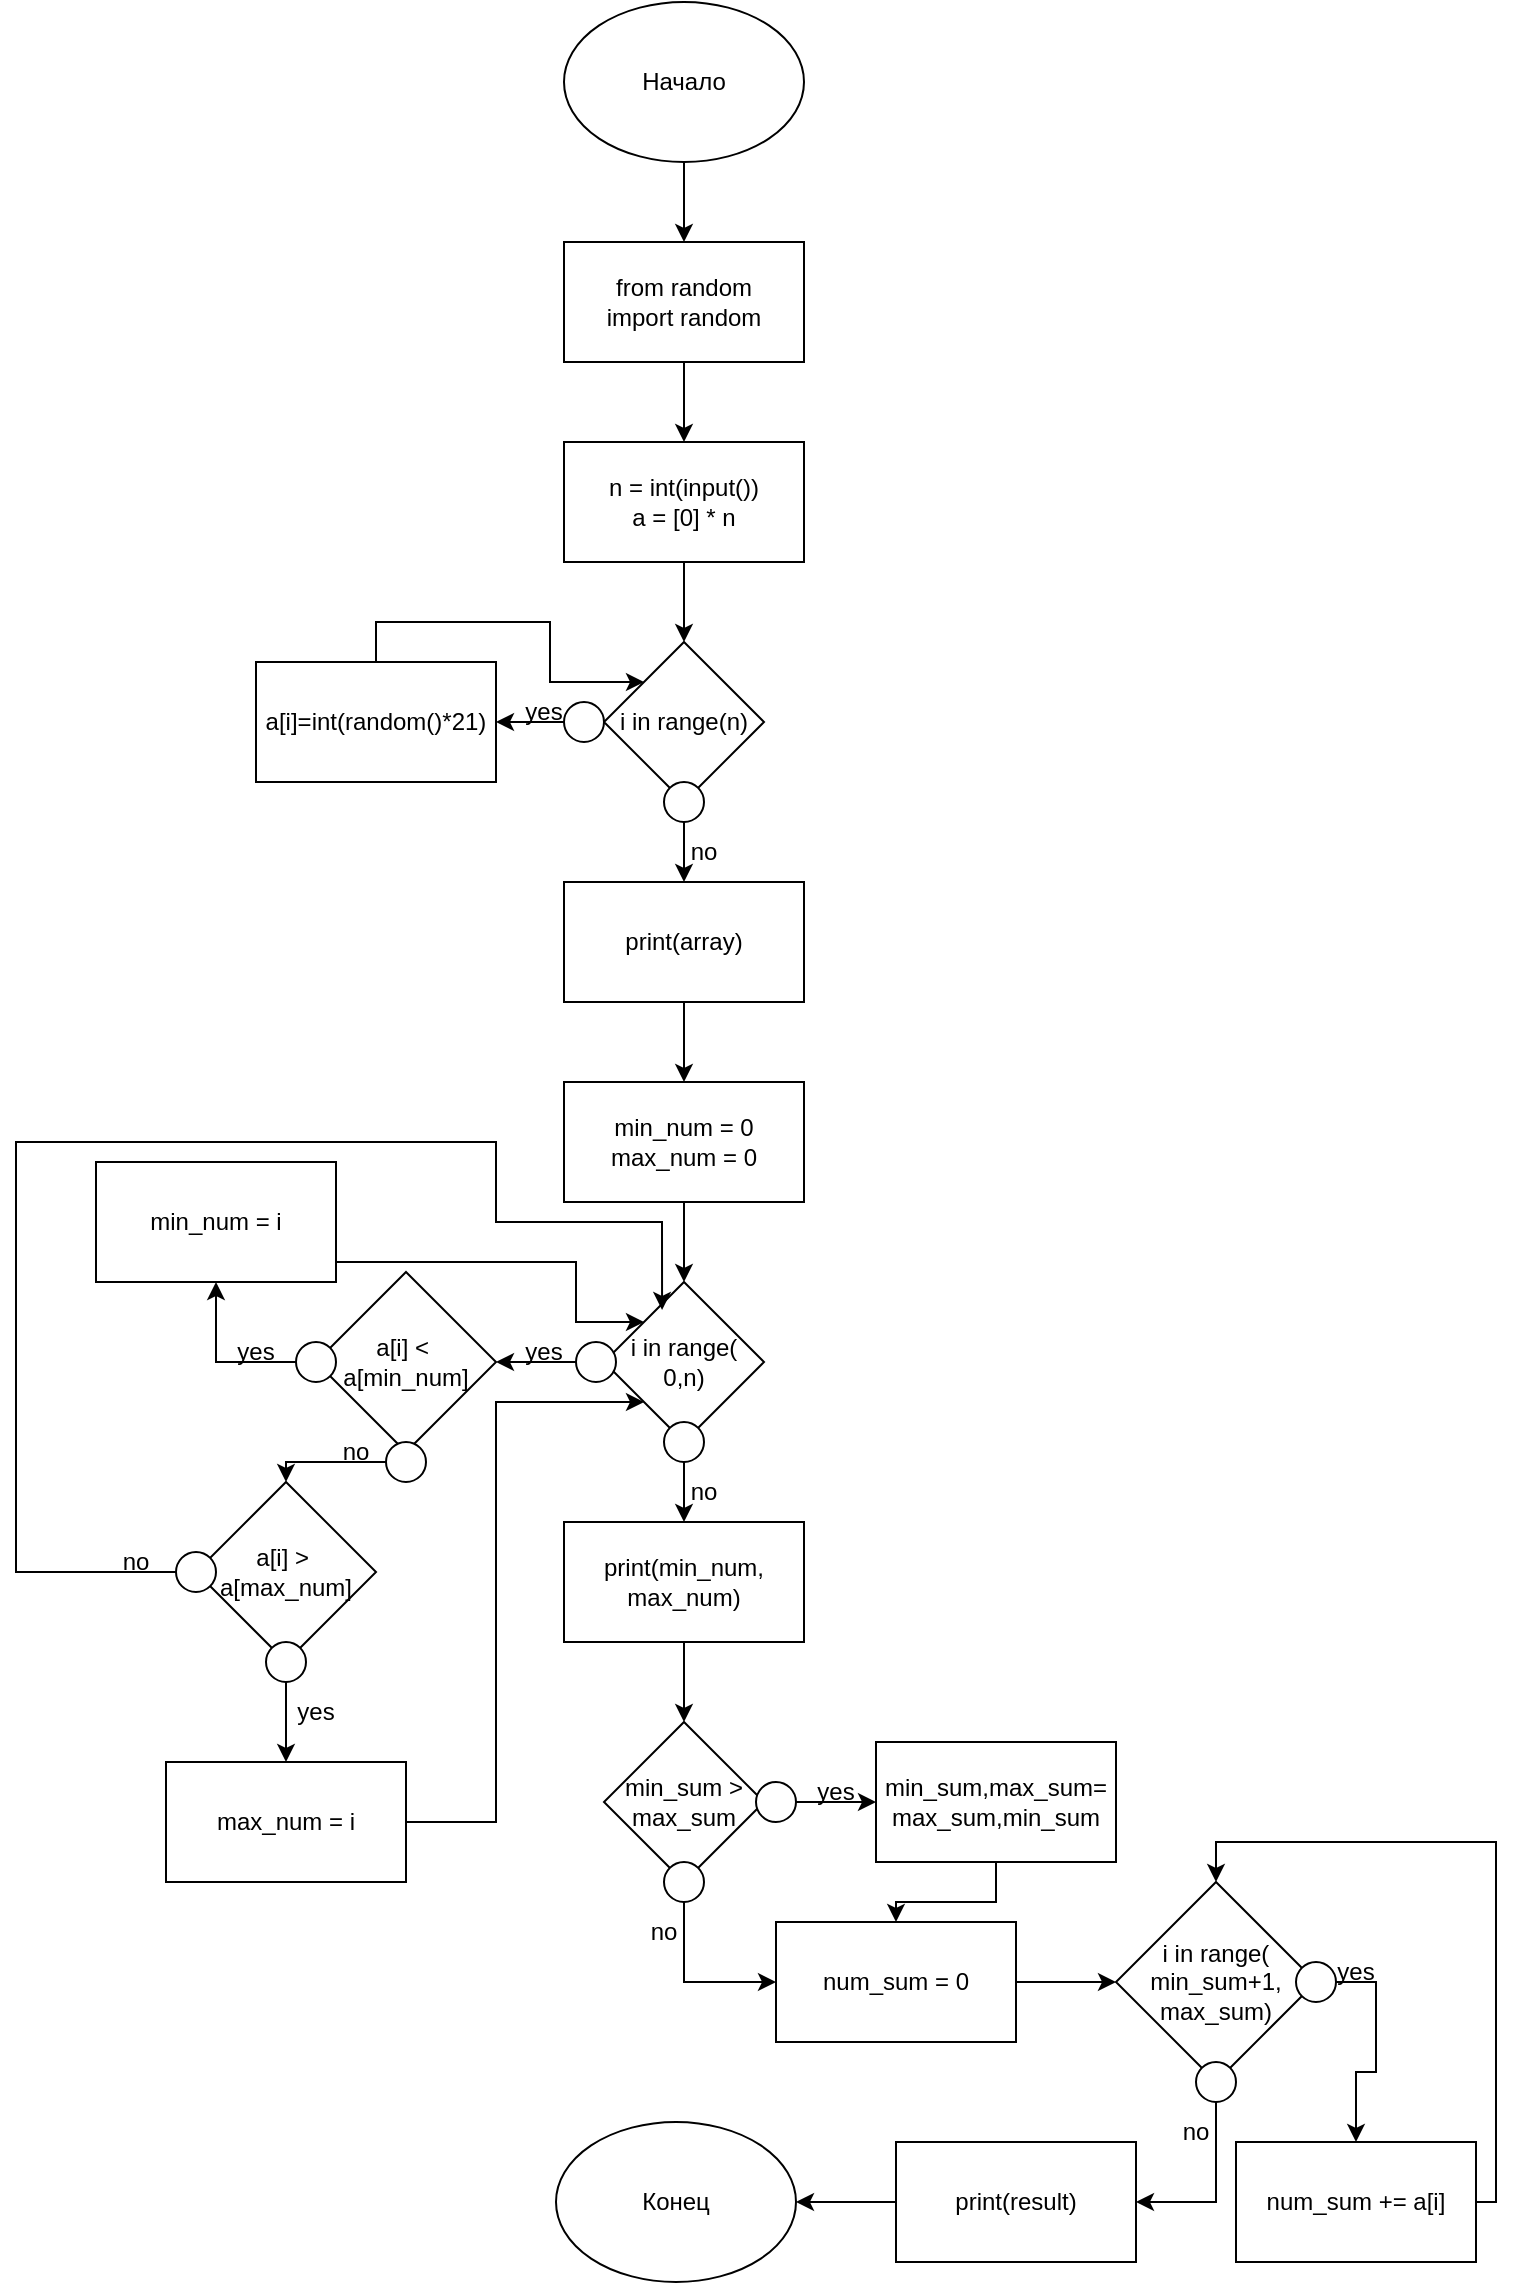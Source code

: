 <mxfile version="17.5.0" type="device"><diagram id="YfhRjxCkdxbhkYrcnOvD" name="Page-1"><mxGraphModel dx="1422" dy="762" grid="1" gridSize="10" guides="1" tooltips="1" connect="1" arrows="1" fold="1" page="1" pageScale="1" pageWidth="827" pageHeight="1169" math="0" shadow="0"><root><mxCell id="0"/><mxCell id="1" parent="0"/><mxCell id="1eXvJCGM1I4Y31_YbBjl-4" value="" style="edgeStyle=orthogonalEdgeStyle;rounded=0;orthogonalLoop=1;jettySize=auto;html=1;" edge="1" parent="1" source="1eXvJCGM1I4Y31_YbBjl-1" target="1eXvJCGM1I4Y31_YbBjl-3"><mxGeometry relative="1" as="geometry"/></mxCell><mxCell id="1eXvJCGM1I4Y31_YbBjl-1" value="Начало" style="ellipse;whiteSpace=wrap;html=1;" vertex="1" parent="1"><mxGeometry x="354" width="120" height="80" as="geometry"/></mxCell><mxCell id="1eXvJCGM1I4Y31_YbBjl-6" value="" style="edgeStyle=orthogonalEdgeStyle;rounded=0;orthogonalLoop=1;jettySize=auto;html=1;" edge="1" parent="1" source="1eXvJCGM1I4Y31_YbBjl-3" target="1eXvJCGM1I4Y31_YbBjl-5"><mxGeometry relative="1" as="geometry"/></mxCell><mxCell id="1eXvJCGM1I4Y31_YbBjl-3" value="from random&lt;br&gt;import random" style="rounded=0;whiteSpace=wrap;html=1;" vertex="1" parent="1"><mxGeometry x="354" y="120" width="120" height="60" as="geometry"/></mxCell><mxCell id="1eXvJCGM1I4Y31_YbBjl-8" value="" style="edgeStyle=orthogonalEdgeStyle;rounded=0;orthogonalLoop=1;jettySize=auto;html=1;" edge="1" parent="1" source="1eXvJCGM1I4Y31_YbBjl-5" target="1eXvJCGM1I4Y31_YbBjl-7"><mxGeometry relative="1" as="geometry"/></mxCell><mxCell id="1eXvJCGM1I4Y31_YbBjl-5" value="n = int(input())&lt;br&gt;a = [0] * n" style="rounded=0;whiteSpace=wrap;html=1;" vertex="1" parent="1"><mxGeometry x="354" y="220" width="120" height="60" as="geometry"/></mxCell><mxCell id="1eXvJCGM1I4Y31_YbBjl-7" value="i in range(n)" style="rhombus;whiteSpace=wrap;html=1;" vertex="1" parent="1"><mxGeometry x="374" y="320" width="80" height="80" as="geometry"/></mxCell><mxCell id="1eXvJCGM1I4Y31_YbBjl-13" value="" style="edgeStyle=orthogonalEdgeStyle;rounded=0;orthogonalLoop=1;jettySize=auto;html=1;" edge="1" parent="1" source="1eXvJCGM1I4Y31_YbBjl-10" target="1eXvJCGM1I4Y31_YbBjl-12"><mxGeometry relative="1" as="geometry"/></mxCell><mxCell id="1eXvJCGM1I4Y31_YbBjl-10" value="" style="ellipse;whiteSpace=wrap;html=1;aspect=fixed;" vertex="1" parent="1"><mxGeometry x="354" y="350" width="20" height="20" as="geometry"/></mxCell><mxCell id="1eXvJCGM1I4Y31_YbBjl-17" value="" style="edgeStyle=orthogonalEdgeStyle;rounded=0;orthogonalLoop=1;jettySize=auto;html=1;" edge="1" parent="1" source="1eXvJCGM1I4Y31_YbBjl-11" target="1eXvJCGM1I4Y31_YbBjl-16"><mxGeometry relative="1" as="geometry"/></mxCell><mxCell id="1eXvJCGM1I4Y31_YbBjl-11" value="" style="ellipse;whiteSpace=wrap;html=1;aspect=fixed;" vertex="1" parent="1"><mxGeometry x="404" y="390" width="20" height="20" as="geometry"/></mxCell><mxCell id="1eXvJCGM1I4Y31_YbBjl-15" style="edgeStyle=orthogonalEdgeStyle;rounded=0;orthogonalLoop=1;jettySize=auto;html=1;entryX=0;entryY=0;entryDx=0;entryDy=0;exitX=0.5;exitY=0;exitDx=0;exitDy=0;" edge="1" parent="1" source="1eXvJCGM1I4Y31_YbBjl-12" target="1eXvJCGM1I4Y31_YbBjl-7"><mxGeometry relative="1" as="geometry"/></mxCell><mxCell id="1eXvJCGM1I4Y31_YbBjl-12" value="a[i]=int(random()*21)" style="rounded=0;whiteSpace=wrap;html=1;" vertex="1" parent="1"><mxGeometry x="200" y="330" width="120" height="60" as="geometry"/></mxCell><mxCell id="1eXvJCGM1I4Y31_YbBjl-14" value="yes" style="text;html=1;strokeColor=none;fillColor=none;align=center;verticalAlign=middle;whiteSpace=wrap;rounded=0;" vertex="1" parent="1"><mxGeometry x="314" y="340" width="60" height="30" as="geometry"/></mxCell><mxCell id="1eXvJCGM1I4Y31_YbBjl-20" value="" style="edgeStyle=orthogonalEdgeStyle;rounded=0;orthogonalLoop=1;jettySize=auto;html=1;" edge="1" parent="1" source="1eXvJCGM1I4Y31_YbBjl-16" target="1eXvJCGM1I4Y31_YbBjl-19"><mxGeometry relative="1" as="geometry"/></mxCell><mxCell id="1eXvJCGM1I4Y31_YbBjl-16" value="print(array)" style="rounded=0;whiteSpace=wrap;html=1;" vertex="1" parent="1"><mxGeometry x="354" y="440" width="120" height="60" as="geometry"/></mxCell><mxCell id="1eXvJCGM1I4Y31_YbBjl-18" value="no" style="text;html=1;strokeColor=none;fillColor=none;align=center;verticalAlign=middle;whiteSpace=wrap;rounded=0;" vertex="1" parent="1"><mxGeometry x="394" y="410" width="60" height="30" as="geometry"/></mxCell><mxCell id="1eXvJCGM1I4Y31_YbBjl-22" value="" style="edgeStyle=orthogonalEdgeStyle;rounded=0;orthogonalLoop=1;jettySize=auto;html=1;" edge="1" parent="1" source="1eXvJCGM1I4Y31_YbBjl-19" target="1eXvJCGM1I4Y31_YbBjl-21"><mxGeometry relative="1" as="geometry"/></mxCell><mxCell id="1eXvJCGM1I4Y31_YbBjl-19" value="min_num = 0&lt;br&gt;max_num = 0" style="rounded=0;whiteSpace=wrap;html=1;" vertex="1" parent="1"><mxGeometry x="354" y="540" width="120" height="60" as="geometry"/></mxCell><mxCell id="1eXvJCGM1I4Y31_YbBjl-21" value="i in range(&lt;br&gt;0,n)" style="rhombus;whiteSpace=wrap;html=1;" vertex="1" parent="1"><mxGeometry x="374" y="640" width="80" height="80" as="geometry"/></mxCell><mxCell id="1eXvJCGM1I4Y31_YbBjl-26" value="" style="edgeStyle=orthogonalEdgeStyle;rounded=0;orthogonalLoop=1;jettySize=auto;html=1;" edge="1" parent="1" source="1eXvJCGM1I4Y31_YbBjl-23" target="1eXvJCGM1I4Y31_YbBjl-25"><mxGeometry relative="1" as="geometry"/></mxCell><mxCell id="1eXvJCGM1I4Y31_YbBjl-23" value="" style="ellipse;whiteSpace=wrap;html=1;aspect=fixed;" vertex="1" parent="1"><mxGeometry x="360" y="670" width="20" height="20" as="geometry"/></mxCell><mxCell id="1eXvJCGM1I4Y31_YbBjl-46" value="" style="edgeStyle=orthogonalEdgeStyle;rounded=0;orthogonalLoop=1;jettySize=auto;html=1;" edge="1" parent="1" source="1eXvJCGM1I4Y31_YbBjl-24" target="1eXvJCGM1I4Y31_YbBjl-45"><mxGeometry relative="1" as="geometry"/></mxCell><mxCell id="1eXvJCGM1I4Y31_YbBjl-24" value="" style="ellipse;whiteSpace=wrap;html=1;aspect=fixed;" vertex="1" parent="1"><mxGeometry x="404" y="710" width="20" height="20" as="geometry"/></mxCell><mxCell id="1eXvJCGM1I4Y31_YbBjl-25" value="a[i] &amp;lt;&amp;nbsp;&lt;br&gt;a[min_num]" style="rhombus;whiteSpace=wrap;html=1;" vertex="1" parent="1"><mxGeometry x="230" y="635" width="90" height="90" as="geometry"/></mxCell><mxCell id="1eXvJCGM1I4Y31_YbBjl-36" style="edgeStyle=orthogonalEdgeStyle;rounded=0;orthogonalLoop=1;jettySize=auto;html=1;entryX=0.5;entryY=0;entryDx=0;entryDy=0;" edge="1" parent="1" source="1eXvJCGM1I4Y31_YbBjl-27" target="1eXvJCGM1I4Y31_YbBjl-34"><mxGeometry relative="1" as="geometry"><Array as="points"><mxPoint x="215" y="730"/></Array></mxGeometry></mxCell><mxCell id="1eXvJCGM1I4Y31_YbBjl-27" value="" style="ellipse;whiteSpace=wrap;html=1;aspect=fixed;" vertex="1" parent="1"><mxGeometry x="265" y="720" width="20" height="20" as="geometry"/></mxCell><mxCell id="1eXvJCGM1I4Y31_YbBjl-30" style="edgeStyle=orthogonalEdgeStyle;rounded=0;orthogonalLoop=1;jettySize=auto;html=1;entryX=0.5;entryY=1;entryDx=0;entryDy=0;exitX=0;exitY=0.5;exitDx=0;exitDy=0;" edge="1" parent="1" source="1eXvJCGM1I4Y31_YbBjl-28" target="1eXvJCGM1I4Y31_YbBjl-29"><mxGeometry relative="1" as="geometry"/></mxCell><mxCell id="1eXvJCGM1I4Y31_YbBjl-28" value="" style="ellipse;whiteSpace=wrap;html=1;aspect=fixed;" vertex="1" parent="1"><mxGeometry x="220" y="670" width="20" height="20" as="geometry"/></mxCell><mxCell id="1eXvJCGM1I4Y31_YbBjl-33" style="edgeStyle=orthogonalEdgeStyle;rounded=0;orthogonalLoop=1;jettySize=auto;html=1;entryX=0;entryY=0;entryDx=0;entryDy=0;" edge="1" parent="1" source="1eXvJCGM1I4Y31_YbBjl-29" target="1eXvJCGM1I4Y31_YbBjl-21"><mxGeometry relative="1" as="geometry"><Array as="points"><mxPoint x="360" y="630"/><mxPoint x="360" y="660"/></Array></mxGeometry></mxCell><mxCell id="1eXvJCGM1I4Y31_YbBjl-29" value="min_num = i" style="rounded=0;whiteSpace=wrap;html=1;" vertex="1" parent="1"><mxGeometry x="120" y="580" width="120" height="60" as="geometry"/></mxCell><mxCell id="1eXvJCGM1I4Y31_YbBjl-31" value="yes" style="text;html=1;strokeColor=none;fillColor=none;align=center;verticalAlign=middle;whiteSpace=wrap;rounded=0;" vertex="1" parent="1"><mxGeometry x="170" y="660" width="60" height="30" as="geometry"/></mxCell><mxCell id="1eXvJCGM1I4Y31_YbBjl-32" value="yes" style="text;html=1;strokeColor=none;fillColor=none;align=center;verticalAlign=middle;whiteSpace=wrap;rounded=0;" vertex="1" parent="1"><mxGeometry x="314" y="660" width="60" height="30" as="geometry"/></mxCell><mxCell id="1eXvJCGM1I4Y31_YbBjl-34" value="a[i] &amp;gt;&amp;nbsp;&lt;br&gt;a[max_num]" style="rhombus;whiteSpace=wrap;html=1;" vertex="1" parent="1"><mxGeometry x="170" y="740" width="90" height="90" as="geometry"/></mxCell><mxCell id="1eXvJCGM1I4Y31_YbBjl-37" value="no" style="text;html=1;strokeColor=none;fillColor=none;align=center;verticalAlign=middle;whiteSpace=wrap;rounded=0;" vertex="1" parent="1"><mxGeometry x="220" y="710" width="60" height="30" as="geometry"/></mxCell><mxCell id="1eXvJCGM1I4Y31_YbBjl-43" style="edgeStyle=orthogonalEdgeStyle;rounded=0;orthogonalLoop=1;jettySize=auto;html=1;entryX=0.363;entryY=0.175;entryDx=0;entryDy=0;entryPerimeter=0;" edge="1" parent="1" source="1eXvJCGM1I4Y31_YbBjl-38" target="1eXvJCGM1I4Y31_YbBjl-21"><mxGeometry relative="1" as="geometry"><Array as="points"><mxPoint x="80" y="785"/><mxPoint x="80" y="570"/><mxPoint x="320" y="570"/><mxPoint x="320" y="610"/><mxPoint x="403" y="610"/></Array></mxGeometry></mxCell><mxCell id="1eXvJCGM1I4Y31_YbBjl-38" value="" style="ellipse;whiteSpace=wrap;html=1;aspect=fixed;" vertex="1" parent="1"><mxGeometry x="160" y="775" width="20" height="20" as="geometry"/></mxCell><mxCell id="1eXvJCGM1I4Y31_YbBjl-41" value="" style="edgeStyle=orthogonalEdgeStyle;rounded=0;orthogonalLoop=1;jettySize=auto;html=1;" edge="1" parent="1" source="1eXvJCGM1I4Y31_YbBjl-39" target="1eXvJCGM1I4Y31_YbBjl-40"><mxGeometry relative="1" as="geometry"/></mxCell><mxCell id="1eXvJCGM1I4Y31_YbBjl-39" value="" style="ellipse;whiteSpace=wrap;html=1;aspect=fixed;" vertex="1" parent="1"><mxGeometry x="205" y="820" width="20" height="20" as="geometry"/></mxCell><mxCell id="1eXvJCGM1I4Y31_YbBjl-42" style="edgeStyle=orthogonalEdgeStyle;rounded=0;orthogonalLoop=1;jettySize=auto;html=1;entryX=0;entryY=1;entryDx=0;entryDy=0;" edge="1" parent="1" source="1eXvJCGM1I4Y31_YbBjl-40" target="1eXvJCGM1I4Y31_YbBjl-21"><mxGeometry relative="1" as="geometry"><Array as="points"><mxPoint x="320" y="910"/><mxPoint x="320" y="700"/></Array></mxGeometry></mxCell><mxCell id="1eXvJCGM1I4Y31_YbBjl-40" value="max_num = i" style="rounded=0;whiteSpace=wrap;html=1;" vertex="1" parent="1"><mxGeometry x="155" y="880" width="120" height="60" as="geometry"/></mxCell><mxCell id="1eXvJCGM1I4Y31_YbBjl-44" value="no" style="text;html=1;strokeColor=none;fillColor=none;align=center;verticalAlign=middle;whiteSpace=wrap;rounded=0;" vertex="1" parent="1"><mxGeometry x="110" y="765" width="60" height="30" as="geometry"/></mxCell><mxCell id="1eXvJCGM1I4Y31_YbBjl-49" value="" style="edgeStyle=orthogonalEdgeStyle;rounded=0;orthogonalLoop=1;jettySize=auto;html=1;" edge="1" parent="1" source="1eXvJCGM1I4Y31_YbBjl-45" target="1eXvJCGM1I4Y31_YbBjl-48"><mxGeometry relative="1" as="geometry"/></mxCell><mxCell id="1eXvJCGM1I4Y31_YbBjl-45" value="print(min_num,&lt;br&gt;max_num)" style="rounded=0;whiteSpace=wrap;html=1;" vertex="1" parent="1"><mxGeometry x="354" y="760" width="120" height="60" as="geometry"/></mxCell><mxCell id="1eXvJCGM1I4Y31_YbBjl-47" value="no" style="text;html=1;strokeColor=none;fillColor=none;align=center;verticalAlign=middle;whiteSpace=wrap;rounded=0;" vertex="1" parent="1"><mxGeometry x="394" y="730" width="60" height="30" as="geometry"/></mxCell><mxCell id="1eXvJCGM1I4Y31_YbBjl-48" value="min_sum &amp;gt;&lt;br&gt;max_sum" style="rhombus;whiteSpace=wrap;html=1;" vertex="1" parent="1"><mxGeometry x="374" y="860" width="80" height="80" as="geometry"/></mxCell><mxCell id="1eXvJCGM1I4Y31_YbBjl-56" style="edgeStyle=orthogonalEdgeStyle;rounded=0;orthogonalLoop=1;jettySize=auto;html=1;entryX=0;entryY=0.5;entryDx=0;entryDy=0;exitX=0.5;exitY=1;exitDx=0;exitDy=0;" edge="1" parent="1" source="1eXvJCGM1I4Y31_YbBjl-50" target="1eXvJCGM1I4Y31_YbBjl-55"><mxGeometry relative="1" as="geometry"/></mxCell><mxCell id="1eXvJCGM1I4Y31_YbBjl-50" value="" style="ellipse;whiteSpace=wrap;html=1;aspect=fixed;" vertex="1" parent="1"><mxGeometry x="404" y="930" width="20" height="20" as="geometry"/></mxCell><mxCell id="1eXvJCGM1I4Y31_YbBjl-53" value="" style="edgeStyle=orthogonalEdgeStyle;rounded=0;orthogonalLoop=1;jettySize=auto;html=1;" edge="1" parent="1" source="1eXvJCGM1I4Y31_YbBjl-51" target="1eXvJCGM1I4Y31_YbBjl-52"><mxGeometry relative="1" as="geometry"/></mxCell><mxCell id="1eXvJCGM1I4Y31_YbBjl-51" value="" style="ellipse;whiteSpace=wrap;html=1;aspect=fixed;" vertex="1" parent="1"><mxGeometry x="450" y="890" width="20" height="20" as="geometry"/></mxCell><mxCell id="1eXvJCGM1I4Y31_YbBjl-57" style="edgeStyle=orthogonalEdgeStyle;rounded=0;orthogonalLoop=1;jettySize=auto;html=1;entryX=0.5;entryY=0;entryDx=0;entryDy=0;" edge="1" parent="1" source="1eXvJCGM1I4Y31_YbBjl-52" target="1eXvJCGM1I4Y31_YbBjl-55"><mxGeometry relative="1" as="geometry"/></mxCell><mxCell id="1eXvJCGM1I4Y31_YbBjl-52" value="min_sum,max_sum=&lt;br&gt;max_sum,min_sum" style="rounded=0;whiteSpace=wrap;html=1;" vertex="1" parent="1"><mxGeometry x="510" y="870" width="120" height="60" as="geometry"/></mxCell><mxCell id="1eXvJCGM1I4Y31_YbBjl-54" value="yes" style="text;html=1;strokeColor=none;fillColor=none;align=center;verticalAlign=middle;whiteSpace=wrap;rounded=0;" vertex="1" parent="1"><mxGeometry x="460" y="880" width="60" height="30" as="geometry"/></mxCell><mxCell id="1eXvJCGM1I4Y31_YbBjl-60" value="" style="edgeStyle=orthogonalEdgeStyle;rounded=0;orthogonalLoop=1;jettySize=auto;html=1;" edge="1" parent="1" source="1eXvJCGM1I4Y31_YbBjl-55" target="1eXvJCGM1I4Y31_YbBjl-59"><mxGeometry relative="1" as="geometry"/></mxCell><mxCell id="1eXvJCGM1I4Y31_YbBjl-55" value="num_sum = 0" style="rounded=0;whiteSpace=wrap;html=1;" vertex="1" parent="1"><mxGeometry x="460" y="960" width="120" height="60" as="geometry"/></mxCell><mxCell id="1eXvJCGM1I4Y31_YbBjl-58" value="no" style="text;html=1;strokeColor=none;fillColor=none;align=center;verticalAlign=middle;whiteSpace=wrap;rounded=0;" vertex="1" parent="1"><mxGeometry x="374" y="950" width="60" height="30" as="geometry"/></mxCell><mxCell id="1eXvJCGM1I4Y31_YbBjl-59" value="i in range(&lt;br&gt;min_sum+1,&lt;br&gt;max_sum)" style="rhombus;whiteSpace=wrap;html=1;" vertex="1" parent="1"><mxGeometry x="630" y="940" width="100" height="100" as="geometry"/></mxCell><mxCell id="1eXvJCGM1I4Y31_YbBjl-65" style="edgeStyle=orthogonalEdgeStyle;rounded=0;orthogonalLoop=1;jettySize=auto;html=1;entryX=0.5;entryY=0;entryDx=0;entryDy=0;exitX=1;exitY=0.5;exitDx=0;exitDy=0;" edge="1" parent="1" source="1eXvJCGM1I4Y31_YbBjl-62" target="1eXvJCGM1I4Y31_YbBjl-64"><mxGeometry relative="1" as="geometry"/></mxCell><mxCell id="1eXvJCGM1I4Y31_YbBjl-62" value="" style="ellipse;whiteSpace=wrap;html=1;aspect=fixed;" vertex="1" parent="1"><mxGeometry x="720" y="980" width="20" height="20" as="geometry"/></mxCell><mxCell id="1eXvJCGM1I4Y31_YbBjl-70" style="edgeStyle=orthogonalEdgeStyle;rounded=0;orthogonalLoop=1;jettySize=auto;html=1;entryX=1;entryY=0.5;entryDx=0;entryDy=0;exitX=0.5;exitY=1;exitDx=0;exitDy=0;" edge="1" parent="1" source="1eXvJCGM1I4Y31_YbBjl-63" target="1eXvJCGM1I4Y31_YbBjl-69"><mxGeometry relative="1" as="geometry"/></mxCell><mxCell id="1eXvJCGM1I4Y31_YbBjl-63" value="" style="ellipse;whiteSpace=wrap;html=1;aspect=fixed;" vertex="1" parent="1"><mxGeometry x="670" y="1030" width="20" height="20" as="geometry"/></mxCell><mxCell id="1eXvJCGM1I4Y31_YbBjl-68" style="edgeStyle=orthogonalEdgeStyle;rounded=0;orthogonalLoop=1;jettySize=auto;html=1;entryX=0.5;entryY=0;entryDx=0;entryDy=0;exitX=1;exitY=0.5;exitDx=0;exitDy=0;" edge="1" parent="1" source="1eXvJCGM1I4Y31_YbBjl-64" target="1eXvJCGM1I4Y31_YbBjl-59"><mxGeometry relative="1" as="geometry"><Array as="points"><mxPoint x="820" y="1100"/><mxPoint x="820" y="920"/><mxPoint x="680" y="920"/></Array></mxGeometry></mxCell><mxCell id="1eXvJCGM1I4Y31_YbBjl-64" value="num_sum += a[i]" style="rounded=0;whiteSpace=wrap;html=1;" vertex="1" parent="1"><mxGeometry x="690" y="1070" width="120" height="60" as="geometry"/></mxCell><mxCell id="1eXvJCGM1I4Y31_YbBjl-66" value="yes" style="text;html=1;strokeColor=none;fillColor=none;align=center;verticalAlign=middle;whiteSpace=wrap;rounded=0;" vertex="1" parent="1"><mxGeometry x="720" y="970" width="60" height="30" as="geometry"/></mxCell><mxCell id="1eXvJCGM1I4Y31_YbBjl-73" value="" style="edgeStyle=orthogonalEdgeStyle;rounded=0;orthogonalLoop=1;jettySize=auto;html=1;" edge="1" parent="1" source="1eXvJCGM1I4Y31_YbBjl-69" target="1eXvJCGM1I4Y31_YbBjl-72"><mxGeometry relative="1" as="geometry"/></mxCell><mxCell id="1eXvJCGM1I4Y31_YbBjl-69" value="print(result)" style="rounded=0;whiteSpace=wrap;html=1;" vertex="1" parent="1"><mxGeometry x="520" y="1070" width="120" height="60" as="geometry"/></mxCell><mxCell id="1eXvJCGM1I4Y31_YbBjl-71" value="no" style="text;html=1;strokeColor=none;fillColor=none;align=center;verticalAlign=middle;whiteSpace=wrap;rounded=0;" vertex="1" parent="1"><mxGeometry x="640" y="1050" width="60" height="30" as="geometry"/></mxCell><mxCell id="1eXvJCGM1I4Y31_YbBjl-72" value="Конец" style="ellipse;whiteSpace=wrap;html=1;" vertex="1" parent="1"><mxGeometry x="350" y="1060" width="120" height="80" as="geometry"/></mxCell><mxCell id="1eXvJCGM1I4Y31_YbBjl-74" value="yes" style="text;html=1;strokeColor=none;fillColor=none;align=center;verticalAlign=middle;whiteSpace=wrap;rounded=0;" vertex="1" parent="1"><mxGeometry x="200" y="840" width="60" height="30" as="geometry"/></mxCell></root></mxGraphModel></diagram></mxfile>